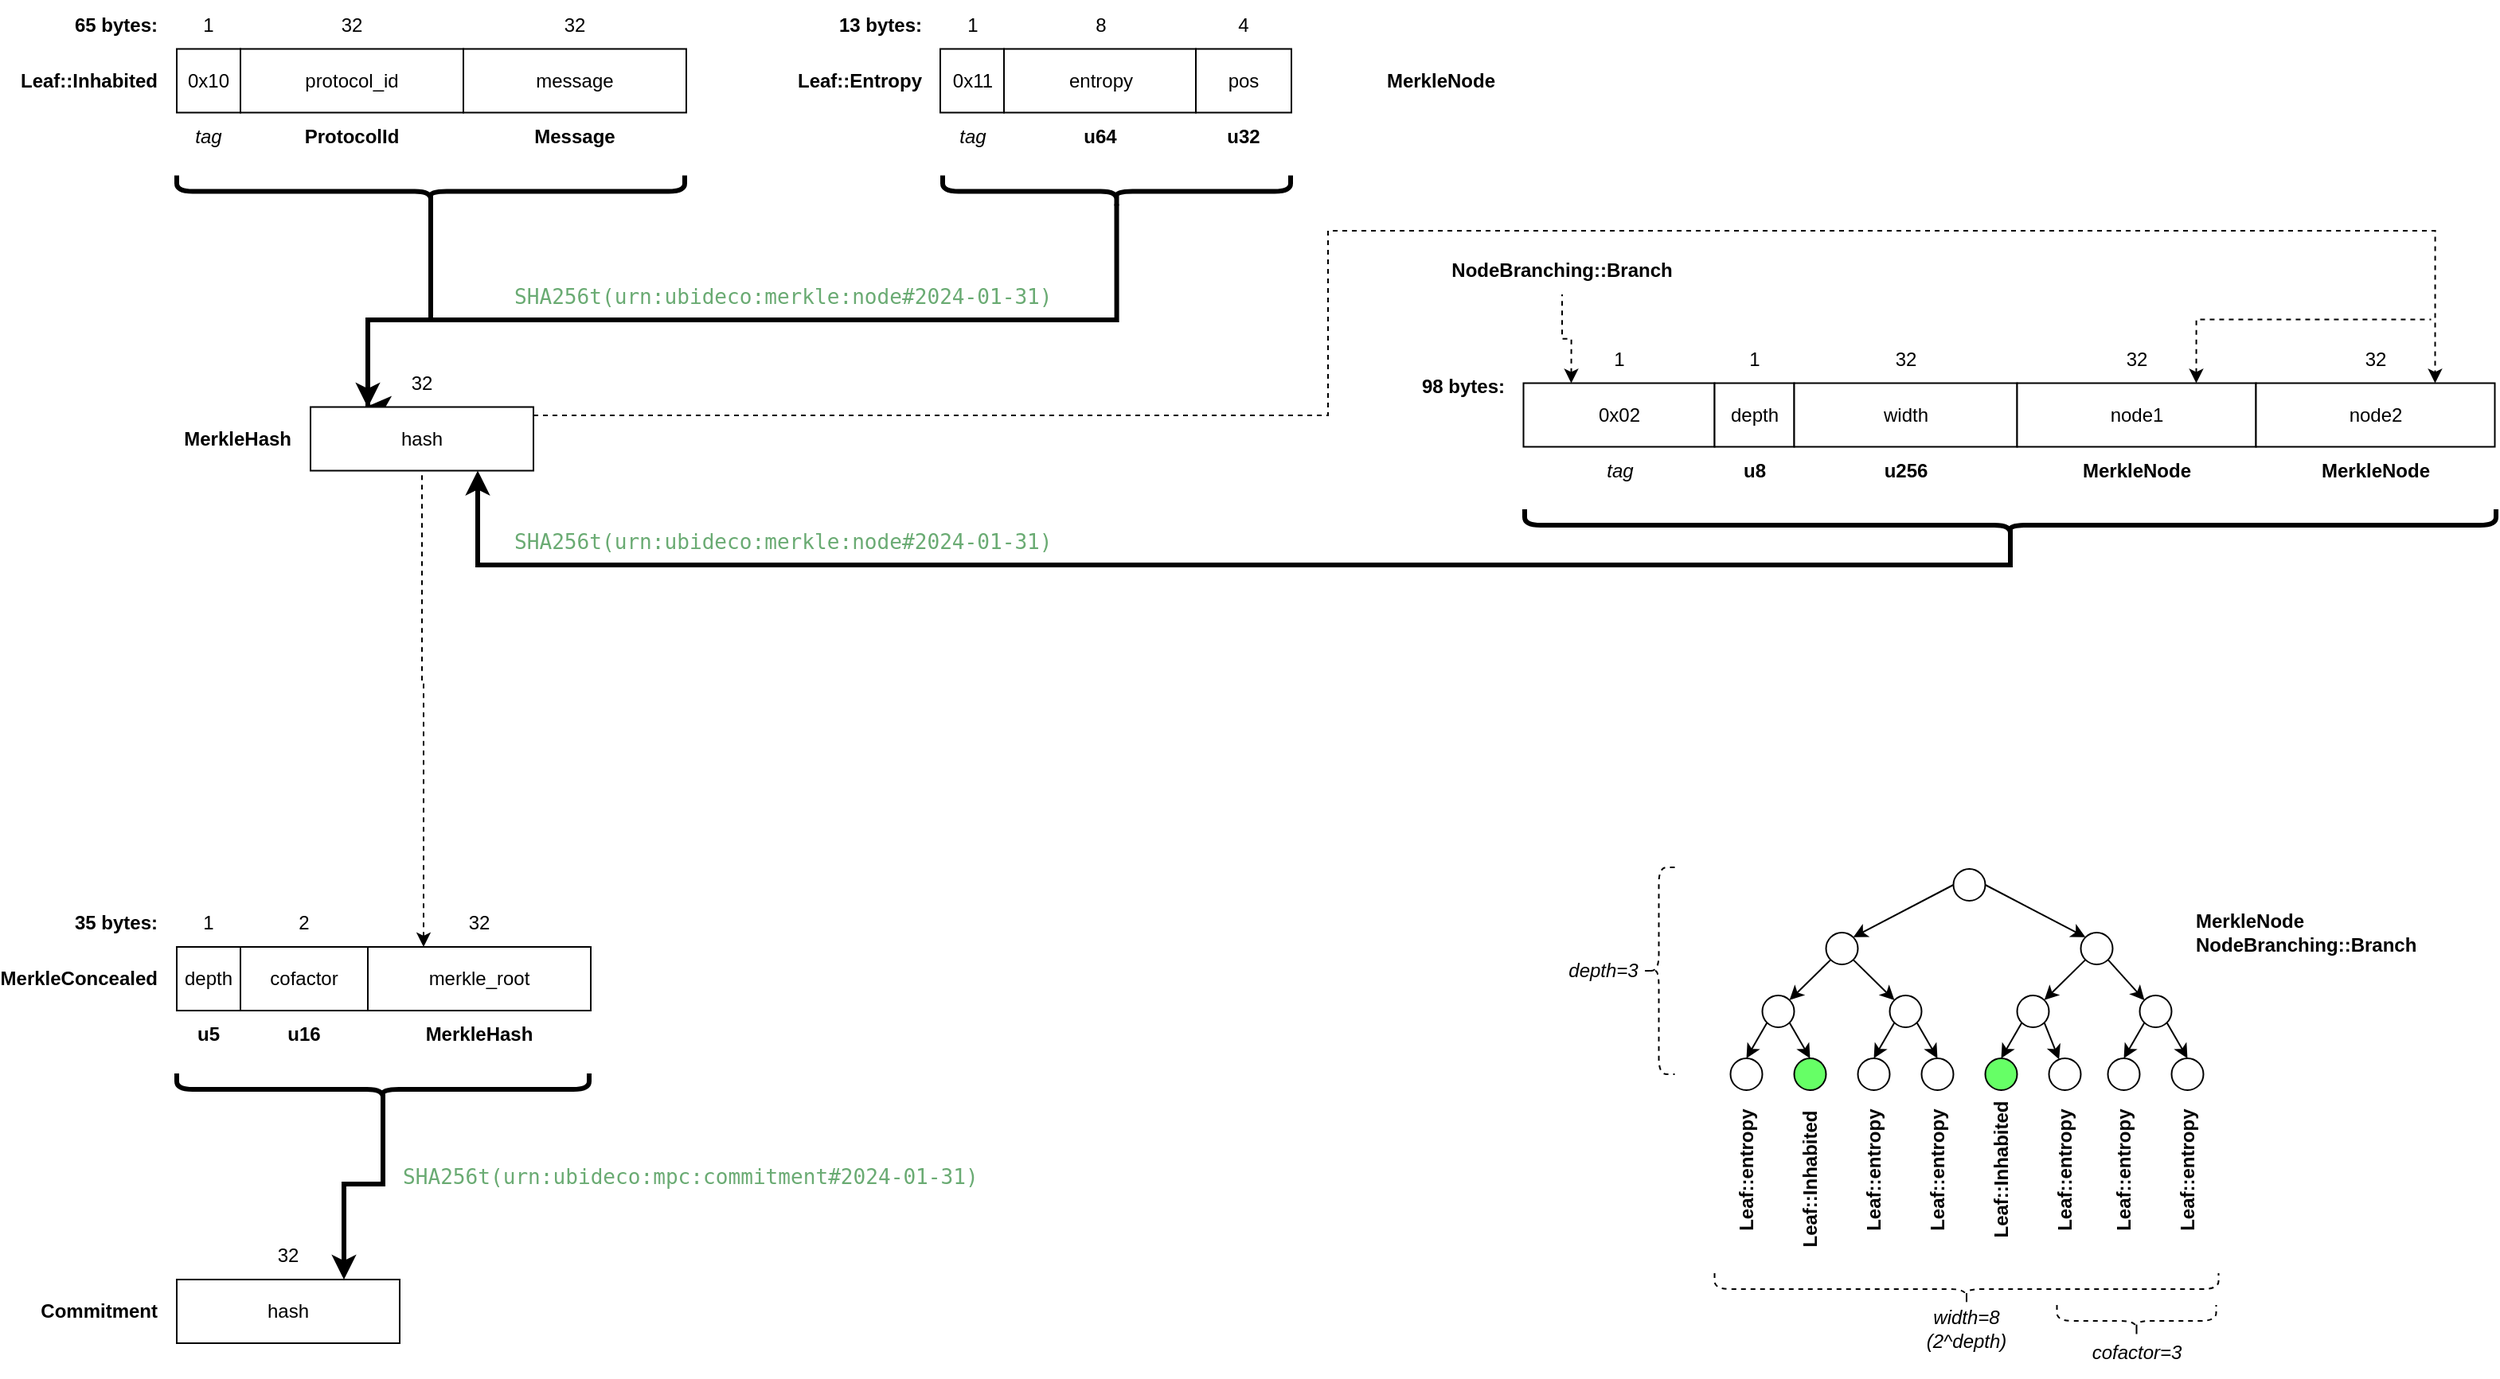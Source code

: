 <mxfile version="24.6.4" type="device" pages="2">
  <diagram name="MPCs" id="Zh_WaISZonxBMqJ4Ru3m">
    <mxGraphModel dx="2074" dy="1166" grid="1" gridSize="10" guides="1" tooltips="1" connect="1" arrows="1" fold="1" page="1" pageScale="1" pageWidth="850" pageHeight="1100" math="0" shadow="0">
      <root>
        <mxCell id="0" />
        <mxCell id="1" parent="0" />
        <mxCell id="HvUiV1lwXltmSnzt0UBE-1" value="0x10" style="rounded=0;whiteSpace=wrap;html=1;" parent="1" vertex="1">
          <mxGeometry x="120" y="225.75" width="40" height="40" as="geometry" />
        </mxCell>
        <mxCell id="HvUiV1lwXltmSnzt0UBE-2" value="protocol_id" style="rounded=0;whiteSpace=wrap;html=1;" parent="1" vertex="1">
          <mxGeometry x="160" y="225.75" width="140" height="40" as="geometry" />
        </mxCell>
        <mxCell id="HvUiV1lwXltmSnzt0UBE-3" value="message" style="rounded=0;whiteSpace=wrap;html=1;" parent="1" vertex="1">
          <mxGeometry x="300" y="225.75" width="140" height="40" as="geometry" />
        </mxCell>
        <mxCell id="HvUiV1lwXltmSnzt0UBE-4" value="1" style="text;html=1;align=center;verticalAlign=middle;whiteSpace=wrap;rounded=0;" parent="1" vertex="1">
          <mxGeometry x="120" y="195.75" width="40" height="30" as="geometry" />
        </mxCell>
        <mxCell id="HvUiV1lwXltmSnzt0UBE-5" value="32" style="text;html=1;align=center;verticalAlign=middle;whiteSpace=wrap;rounded=0;" parent="1" vertex="1">
          <mxGeometry x="160" y="195.75" width="140" height="30" as="geometry" />
        </mxCell>
        <mxCell id="HvUiV1lwXltmSnzt0UBE-6" value="32" style="text;html=1;align=center;verticalAlign=middle;whiteSpace=wrap;rounded=0;" parent="1" vertex="1">
          <mxGeometry x="300" y="195.75" width="140" height="30" as="geometry" />
        </mxCell>
        <mxCell id="HvUiV1lwXltmSnzt0UBE-7" value="Leaf::Inhabited" style="text;html=1;align=right;verticalAlign=middle;whiteSpace=wrap;rounded=0;fontStyle=1" parent="1" vertex="1">
          <mxGeometry x="10" y="230.75" width="100" height="30" as="geometry" />
        </mxCell>
        <mxCell id="HvUiV1lwXltmSnzt0UBE-14" value="&lt;pre style=&quot;color: rgb(188, 190, 196); font-weight: 400; font-family: &amp;quot;JetBrains Mono&amp;quot;, monospace; font-size: 9.8pt;&quot;&gt;&lt;span style=&quot;color: rgb(106, 171, 115);&quot;&gt;SHA256t(urn:ubideco:merkle:node#2024-01-31)&lt;/span&gt;&lt;/pre&gt;" style="text;html=1;align=left;verticalAlign=middle;whiteSpace=wrap;rounded=0;fontStyle=1;fontFamily=Courier New;labelBackgroundColor=none;fontColor=#6AAB73;" parent="1" vertex="1">
          <mxGeometry x="330" y="365.75" width="350" height="30" as="geometry" />
        </mxCell>
        <mxCell id="HvUiV1lwXltmSnzt0UBE-17" style="edgeStyle=orthogonalEdgeStyle;rounded=0;orthogonalLoop=1;jettySize=auto;html=1;exitX=0.1;exitY=0.5;exitDx=0;exitDy=0;exitPerimeter=0;entryX=0.25;entryY=1;entryDx=0;entryDy=0;strokeWidth=3;" parent="1" source="HvUiV1lwXltmSnzt0UBE-16" target="HvUiV1lwXltmSnzt0UBE-10" edge="1">
          <mxGeometry relative="1" as="geometry">
            <Array as="points">
              <mxPoint x="280" y="396" />
              <mxPoint x="240" y="396" />
            </Array>
          </mxGeometry>
        </mxCell>
        <mxCell id="HvUiV1lwXltmSnzt0UBE-16" value="" style="shape=curlyBracket;whiteSpace=wrap;html=1;rounded=1;labelPosition=left;verticalLabelPosition=middle;align=right;verticalAlign=middle;shadow=0;strokeWidth=3;fontSize=14;rotation=-90;" parent="1" vertex="1">
          <mxGeometry x="269.5" y="155.75" width="20" height="319" as="geometry" />
        </mxCell>
        <mxCell id="HvUiV1lwXltmSnzt0UBE-18" value="0x11" style="rounded=0;whiteSpace=wrap;html=1;" parent="1" vertex="1">
          <mxGeometry x="599.5" y="225.75" width="40" height="40" as="geometry" />
        </mxCell>
        <mxCell id="HvUiV1lwXltmSnzt0UBE-19" value="Leaf::Entropy" style="text;html=1;align=right;verticalAlign=middle;whiteSpace=wrap;rounded=0;fontStyle=1" parent="1" vertex="1">
          <mxGeometry x="490" y="230.75" width="100" height="30" as="geometry" />
        </mxCell>
        <mxCell id="HvUiV1lwXltmSnzt0UBE-20" value="entropy" style="rounded=0;whiteSpace=wrap;html=1;" parent="1" vertex="1">
          <mxGeometry x="639.5" y="225.75" width="120.5" height="40" as="geometry" />
        </mxCell>
        <mxCell id="HvUiV1lwXltmSnzt0UBE-21" value="pos" style="rounded=0;whiteSpace=wrap;html=1;" parent="1" vertex="1">
          <mxGeometry x="760" y="225.75" width="60" height="40" as="geometry" />
        </mxCell>
        <mxCell id="HvUiV1lwXltmSnzt0UBE-22" value="8" style="text;html=1;align=center;verticalAlign=middle;whiteSpace=wrap;rounded=0;" parent="1" vertex="1">
          <mxGeometry x="639.5" y="195.75" width="120.5" height="30" as="geometry" />
        </mxCell>
        <mxCell id="HvUiV1lwXltmSnzt0UBE-23" value="4" style="text;html=1;align=center;verticalAlign=middle;whiteSpace=wrap;rounded=0;" parent="1" vertex="1">
          <mxGeometry x="760" y="195.75" width="60" height="30" as="geometry" />
        </mxCell>
        <mxCell id="HvUiV1lwXltmSnzt0UBE-24" value="1" style="text;html=1;align=center;verticalAlign=middle;whiteSpace=wrap;rounded=0;" parent="1" vertex="1">
          <mxGeometry x="599.5" y="195.75" width="40" height="30" as="geometry" />
        </mxCell>
        <mxCell id="HvUiV1lwXltmSnzt0UBE-26" value="" style="group" parent="1" vertex="1" connectable="0">
          <mxGeometry x="124" y="420.75" width="220" height="70" as="geometry" />
        </mxCell>
        <mxCell id="HvUiV1lwXltmSnzt0UBE-8" value="MerkleHash" style="text;html=1;align=right;verticalAlign=middle;whiteSpace=wrap;rounded=0;fontStyle=1" parent="HvUiV1lwXltmSnzt0UBE-26" vertex="1">
          <mxGeometry y="35" width="70" height="30" as="geometry" />
        </mxCell>
        <mxCell id="HvUiV1lwXltmSnzt0UBE-9" value="hash" style="rounded=0;whiteSpace=wrap;html=1;" parent="HvUiV1lwXltmSnzt0UBE-26" vertex="1">
          <mxGeometry x="80" y="30" width="140" height="40" as="geometry" />
        </mxCell>
        <mxCell id="HvUiV1lwXltmSnzt0UBE-10" value="32" style="text;html=1;align=center;verticalAlign=middle;whiteSpace=wrap;rounded=0;" parent="HvUiV1lwXltmSnzt0UBE-26" vertex="1">
          <mxGeometry x="80" width="140" height="30" as="geometry" />
        </mxCell>
        <mxCell id="HvUiV1lwXltmSnzt0UBE-27" value="" style="shape=curlyBracket;whiteSpace=wrap;html=1;rounded=1;labelPosition=left;verticalLabelPosition=middle;align=right;verticalAlign=middle;shadow=0;strokeWidth=3;fontSize=14;rotation=-90;" parent="1" vertex="1">
          <mxGeometry x="700.25" y="206" width="20" height="218.5" as="geometry" />
        </mxCell>
        <mxCell id="HvUiV1lwXltmSnzt0UBE-28" style="edgeStyle=orthogonalEdgeStyle;rounded=0;orthogonalLoop=1;jettySize=auto;html=1;exitX=0.1;exitY=0.5;exitDx=0;exitDy=0;exitPerimeter=0;strokeWidth=3;" parent="1" source="HvUiV1lwXltmSnzt0UBE-27" edge="1">
          <mxGeometry relative="1" as="geometry">
            <mxPoint x="290" y="308.75" as="sourcePoint" />
            <mxPoint x="240" y="451" as="targetPoint" />
            <Array as="points">
              <mxPoint x="710" y="396" />
              <mxPoint x="240" y="396" />
              <mxPoint x="240" y="451" />
            </Array>
          </mxGeometry>
        </mxCell>
        <mxCell id="HvUiV1lwXltmSnzt0UBE-29" value="0x02" style="rounded=0;whiteSpace=wrap;html=1;" parent="1" vertex="1">
          <mxGeometry x="965.75" y="435.75" width="120" height="40" as="geometry" />
        </mxCell>
        <mxCell id="HvUiV1lwXltmSnzt0UBE-30" value="depth" style="rounded=0;whiteSpace=wrap;html=1;" parent="1" vertex="1">
          <mxGeometry x="1085.75" y="435.75" width="50" height="40" as="geometry" />
        </mxCell>
        <mxCell id="HvUiV1lwXltmSnzt0UBE-32" value="32" style="text;html=1;align=center;verticalAlign=middle;whiteSpace=wrap;rounded=0;" parent="1" vertex="1">
          <mxGeometry x="1135.75" y="405.75" width="140" height="30" as="geometry" />
        </mxCell>
        <mxCell id="HvUiV1lwXltmSnzt0UBE-34" value="1" style="text;html=1;align=center;verticalAlign=middle;whiteSpace=wrap;rounded=0;" parent="1" vertex="1">
          <mxGeometry x="965.75" y="405.75" width="120" height="30" as="geometry" />
        </mxCell>
        <mxCell id="HvUiV1lwXltmSnzt0UBE-35" value="width" style="rounded=0;whiteSpace=wrap;html=1;" parent="1" vertex="1">
          <mxGeometry x="1135.75" y="435.75" width="140" height="40" as="geometry" />
        </mxCell>
        <mxCell id="HvUiV1lwXltmSnzt0UBE-36" value="node1" style="rounded=0;whiteSpace=wrap;html=1;" parent="1" vertex="1">
          <mxGeometry x="1275.75" y="435.75" width="150" height="40" as="geometry" />
        </mxCell>
        <mxCell id="HvUiV1lwXltmSnzt0UBE-37" value="node2" style="rounded=0;whiteSpace=wrap;html=1;" parent="1" vertex="1">
          <mxGeometry x="1425.75" y="435.75" width="150" height="40" as="geometry" />
        </mxCell>
        <mxCell id="HvUiV1lwXltmSnzt0UBE-38" value="1" style="text;html=1;align=center;verticalAlign=middle;whiteSpace=wrap;rounded=0;" parent="1" vertex="1">
          <mxGeometry x="1085.75" y="405.75" width="50" height="30" as="geometry" />
        </mxCell>
        <mxCell id="HvUiV1lwXltmSnzt0UBE-61" style="edgeStyle=orthogonalEdgeStyle;rounded=0;orthogonalLoop=1;jettySize=auto;html=1;exitX=0.75;exitY=1;exitDx=0;exitDy=0;endArrow=none;endFill=0;dashed=1;startArrow=classic;startFill=1;" parent="1" source="HvUiV1lwXltmSnzt0UBE-39" edge="1">
          <mxGeometry relative="1" as="geometry">
            <mxPoint x="1535.75" y="395.75" as="targetPoint" />
            <Array as="points">
              <mxPoint x="1388.75" y="395.75" />
            </Array>
          </mxGeometry>
        </mxCell>
        <mxCell id="HvUiV1lwXltmSnzt0UBE-39" value="32" style="text;html=1;align=center;verticalAlign=middle;whiteSpace=wrap;rounded=0;" parent="1" vertex="1">
          <mxGeometry x="1275.75" y="405.75" width="150" height="30" as="geometry" />
        </mxCell>
        <mxCell id="HvUiV1lwXltmSnzt0UBE-40" value="32" style="text;html=1;align=center;verticalAlign=middle;whiteSpace=wrap;rounded=0;" parent="1" vertex="1">
          <mxGeometry x="1425.75" y="405.75" width="150" height="30" as="geometry" />
        </mxCell>
        <mxCell id="HvUiV1lwXltmSnzt0UBE-41" value="MerkleNode" style="text;html=1;align=right;verticalAlign=middle;whiteSpace=wrap;rounded=0;fontStyle=1" parent="1" vertex="1">
          <mxGeometry x="850" y="230.75" width="100" height="30" as="geometry" />
        </mxCell>
        <mxCell id="HvUiV1lwXltmSnzt0UBE-44" value="u8" style="text;html=1;align=center;verticalAlign=middle;whiteSpace=wrap;rounded=0;fontStyle=1" parent="1" vertex="1">
          <mxGeometry x="1085.75" y="475.75" width="50" height="30" as="geometry" />
        </mxCell>
        <mxCell id="HvUiV1lwXltmSnzt0UBE-45" value="MerkleNode" style="text;html=1;align=center;verticalAlign=middle;whiteSpace=wrap;rounded=0;fontStyle=1" parent="1" vertex="1">
          <mxGeometry x="1275.75" y="475.75" width="150" height="30" as="geometry" />
        </mxCell>
        <mxCell id="HvUiV1lwXltmSnzt0UBE-46" value="u256" style="text;html=1;align=center;verticalAlign=middle;whiteSpace=wrap;rounded=0;fontStyle=1" parent="1" vertex="1">
          <mxGeometry x="1135.75" y="475.75" width="140" height="30" as="geometry" />
        </mxCell>
        <mxCell id="HvUiV1lwXltmSnzt0UBE-47" value="MerkleNode" style="text;html=1;align=center;verticalAlign=middle;whiteSpace=wrap;rounded=0;fontStyle=1" parent="1" vertex="1">
          <mxGeometry x="1425.75" y="475.75" width="150" height="30" as="geometry" />
        </mxCell>
        <mxCell id="HvUiV1lwXltmSnzt0UBE-48" value="" style="shape=curlyBracket;whiteSpace=wrap;html=1;rounded=1;labelPosition=left;verticalLabelPosition=middle;align=right;verticalAlign=middle;shadow=0;strokeWidth=3;fontSize=14;rotation=-90;" parent="1" vertex="1">
          <mxGeometry x="1261.5" y="220" width="20" height="610" as="geometry" />
        </mxCell>
        <mxCell id="HvUiV1lwXltmSnzt0UBE-49" value="98 bytes:" style="text;html=1;align=right;verticalAlign=middle;whiteSpace=wrap;rounded=0;fontStyle=1" parent="1" vertex="1">
          <mxGeometry x="875.75" y="422.5" width="80" height="30" as="geometry" />
        </mxCell>
        <mxCell id="HvUiV1lwXltmSnzt0UBE-50" value="13 bytes:" style="text;html=1;align=right;verticalAlign=middle;whiteSpace=wrap;rounded=0;fontStyle=1" parent="1" vertex="1">
          <mxGeometry x="510" y="195.75" width="80" height="30" as="geometry" />
        </mxCell>
        <mxCell id="HvUiV1lwXltmSnzt0UBE-51" value="65 bytes:" style="text;html=1;align=right;verticalAlign=middle;whiteSpace=wrap;rounded=0;fontStyle=1" parent="1" vertex="1">
          <mxGeometry x="30" y="195.75" width="80" height="30" as="geometry" />
        </mxCell>
        <mxCell id="HvUiV1lwXltmSnzt0UBE-52" value="ProtocolId" style="text;html=1;align=center;verticalAlign=middle;whiteSpace=wrap;rounded=0;fontStyle=1" parent="1" vertex="1">
          <mxGeometry x="160" y="265.75" width="140" height="30" as="geometry" />
        </mxCell>
        <mxCell id="HvUiV1lwXltmSnzt0UBE-53" value="Message" style="text;html=1;align=center;verticalAlign=middle;whiteSpace=wrap;rounded=0;fontStyle=1" parent="1" vertex="1">
          <mxGeometry x="300" y="265.75" width="140" height="30" as="geometry" />
        </mxCell>
        <mxCell id="HvUiV1lwXltmSnzt0UBE-54" value="u64" style="text;html=1;align=center;verticalAlign=middle;whiteSpace=wrap;rounded=0;fontStyle=1" parent="1" vertex="1">
          <mxGeometry x="640.25" y="265.75" width="119.75" height="30" as="geometry" />
        </mxCell>
        <mxCell id="HvUiV1lwXltmSnzt0UBE-55" value="u32" style="text;html=1;align=center;verticalAlign=middle;whiteSpace=wrap;rounded=0;fontStyle=1" parent="1" vertex="1">
          <mxGeometry x="760" y="265.75" width="60" height="30" as="geometry" />
        </mxCell>
        <mxCell id="HvUiV1lwXltmSnzt0UBE-56" value="&lt;span style=&quot;font-weight: normal;&quot;&gt;&lt;i&gt;tag&lt;/i&gt;&lt;/span&gt;" style="text;html=1;align=center;verticalAlign=middle;whiteSpace=wrap;rounded=0;fontStyle=1" parent="1" vertex="1">
          <mxGeometry x="120" y="265.75" width="40" height="30" as="geometry" />
        </mxCell>
        <mxCell id="HvUiV1lwXltmSnzt0UBE-57" value="&lt;span style=&quot;font-weight: normal;&quot;&gt;&lt;i&gt;tag&lt;/i&gt;&lt;/span&gt;" style="text;html=1;align=center;verticalAlign=middle;whiteSpace=wrap;rounded=0;fontStyle=1" parent="1" vertex="1">
          <mxGeometry x="600.25" y="265.75" width="40" height="30" as="geometry" />
        </mxCell>
        <mxCell id="HvUiV1lwXltmSnzt0UBE-58" style="edgeStyle=orthogonalEdgeStyle;rounded=0;orthogonalLoop=1;jettySize=auto;html=1;exitX=0.1;exitY=0.5;exitDx=0;exitDy=0;exitPerimeter=0;strokeWidth=3;entryX=0.75;entryY=1;entryDx=0;entryDy=0;" parent="1" source="HvUiV1lwXltmSnzt0UBE-48" target="HvUiV1lwXltmSnzt0UBE-9" edge="1">
          <mxGeometry relative="1" as="geometry">
            <mxPoint x="720" y="333.75" as="sourcePoint" />
            <mxPoint x="309" y="490" as="targetPoint" />
            <Array as="points">
              <mxPoint x="1272" y="550" />
              <mxPoint x="309" y="550" />
            </Array>
          </mxGeometry>
        </mxCell>
        <mxCell id="HvUiV1lwXltmSnzt0UBE-59" style="edgeStyle=orthogonalEdgeStyle;rounded=0;orthogonalLoop=1;jettySize=auto;html=1;strokeWidth=1;entryX=0.75;entryY=0;entryDx=0;entryDy=0;dashed=1;" parent="1" source="HvUiV1lwXltmSnzt0UBE-9" target="HvUiV1lwXltmSnzt0UBE-37" edge="1">
          <mxGeometry relative="1" as="geometry">
            <mxPoint x="1276" y="332.75" as="sourcePoint" />
            <mxPoint x="1240" y="185.75" as="targetPoint" />
            <Array as="points">
              <mxPoint x="843" y="456" />
              <mxPoint x="843" y="340" />
              <mxPoint x="1538" y="340" />
            </Array>
          </mxGeometry>
        </mxCell>
        <mxCell id="HvUiV1lwXltmSnzt0UBE-67" value="NodeBranching::Branch" style="text;html=1;align=center;verticalAlign=middle;whiteSpace=wrap;rounded=0;fontStyle=1" parent="1" vertex="1">
          <mxGeometry x="919.25" y="350" width="141.5" height="30" as="geometry" />
        </mxCell>
        <mxCell id="HvUiV1lwXltmSnzt0UBE-70" style="edgeStyle=orthogonalEdgeStyle;rounded=0;orthogonalLoop=1;jettySize=auto;html=1;exitX=0.25;exitY=0;exitDx=0;exitDy=0;endArrow=none;endFill=0;dashed=1;startArrow=classic;startFill=1;entryX=0.5;entryY=1;entryDx=0;entryDy=0;" parent="1" source="HvUiV1lwXltmSnzt0UBE-29" target="HvUiV1lwXltmSnzt0UBE-67" edge="1">
          <mxGeometry relative="1" as="geometry">
            <mxPoint x="1360.75" y="330" as="targetPoint" />
            <mxPoint x="1473.75" y="446" as="sourcePoint" />
          </mxGeometry>
        </mxCell>
        <mxCell id="HvUiV1lwXltmSnzt0UBE-71" value="&lt;span style=&quot;font-weight: normal;&quot;&gt;&lt;i&gt;tag&lt;/i&gt;&lt;/span&gt;" style="text;html=1;align=center;verticalAlign=middle;whiteSpace=wrap;rounded=0;fontStyle=1" parent="1" vertex="1">
          <mxGeometry x="967.25" y="475.75" width="118.5" height="30" as="geometry" />
        </mxCell>
        <mxCell id="HvUiV1lwXltmSnzt0UBE-76" value="" style="group" parent="1" vertex="1" connectable="0">
          <mxGeometry x="20" y="969" width="240" height="70" as="geometry" />
        </mxCell>
        <mxCell id="HvUiV1lwXltmSnzt0UBE-73" value="Commitment" style="text;html=1;align=right;verticalAlign=middle;whiteSpace=wrap;rounded=0;fontStyle=1" parent="HvUiV1lwXltmSnzt0UBE-76" vertex="1">
          <mxGeometry y="35" width="90" height="30" as="geometry" />
        </mxCell>
        <mxCell id="HvUiV1lwXltmSnzt0UBE-74" value="hash" style="rounded=0;whiteSpace=wrap;html=1;" parent="HvUiV1lwXltmSnzt0UBE-76" vertex="1">
          <mxGeometry x="100" y="30" width="140" height="40" as="geometry" />
        </mxCell>
        <mxCell id="HvUiV1lwXltmSnzt0UBE-75" value="32" style="text;html=1;align=center;verticalAlign=middle;whiteSpace=wrap;rounded=0;" parent="HvUiV1lwXltmSnzt0UBE-76" vertex="1">
          <mxGeometry x="100" width="140" height="30" as="geometry" />
        </mxCell>
        <mxCell id="HvUiV1lwXltmSnzt0UBE-77" value="depth" style="rounded=0;whiteSpace=wrap;html=1;" parent="1" vertex="1">
          <mxGeometry x="120" y="790" width="40" height="40" as="geometry" />
        </mxCell>
        <mxCell id="HvUiV1lwXltmSnzt0UBE-78" value="cofactor" style="rounded=0;whiteSpace=wrap;html=1;" parent="1" vertex="1">
          <mxGeometry x="160" y="790" width="80" height="40" as="geometry" />
        </mxCell>
        <mxCell id="HvUiV1lwXltmSnzt0UBE-79" value="merkle_root" style="rounded=0;whiteSpace=wrap;html=1;" parent="1" vertex="1">
          <mxGeometry x="240" y="790" width="140" height="40" as="geometry" />
        </mxCell>
        <mxCell id="HvUiV1lwXltmSnzt0UBE-80" value="1" style="text;html=1;align=center;verticalAlign=middle;whiteSpace=wrap;rounded=0;" parent="1" vertex="1">
          <mxGeometry x="120" y="760" width="40" height="30" as="geometry" />
        </mxCell>
        <mxCell id="HvUiV1lwXltmSnzt0UBE-81" value="2" style="text;html=1;align=center;verticalAlign=middle;whiteSpace=wrap;rounded=0;" parent="1" vertex="1">
          <mxGeometry x="160" y="760" width="80" height="30" as="geometry" />
        </mxCell>
        <mxCell id="HvUiV1lwXltmSnzt0UBE-82" value="32" style="text;html=1;align=center;verticalAlign=middle;whiteSpace=wrap;rounded=0;" parent="1" vertex="1">
          <mxGeometry x="240" y="760" width="140" height="30" as="geometry" />
        </mxCell>
        <mxCell id="HvUiV1lwXltmSnzt0UBE-83" value="MerkleConcealed" style="text;html=1;align=right;verticalAlign=middle;whiteSpace=wrap;rounded=0;fontStyle=1" parent="1" vertex="1">
          <mxGeometry x="10" y="795" width="100" height="30" as="geometry" />
        </mxCell>
        <mxCell id="HvUiV1lwXltmSnzt0UBE-84" value="" style="shape=curlyBracket;whiteSpace=wrap;html=1;rounded=1;labelPosition=left;verticalLabelPosition=middle;align=right;verticalAlign=middle;shadow=0;strokeWidth=3;fontSize=14;rotation=-90;" parent="1" vertex="1">
          <mxGeometry x="239.5" y="750" width="20" height="259" as="geometry" />
        </mxCell>
        <mxCell id="HvUiV1lwXltmSnzt0UBE-85" value="35 bytes:" style="text;html=1;align=right;verticalAlign=middle;whiteSpace=wrap;rounded=0;fontStyle=1" parent="1" vertex="1">
          <mxGeometry x="30" y="760" width="80" height="30" as="geometry" />
        </mxCell>
        <mxCell id="HvUiV1lwXltmSnzt0UBE-86" value="u16" style="text;html=1;align=center;verticalAlign=middle;whiteSpace=wrap;rounded=0;fontStyle=1" parent="1" vertex="1">
          <mxGeometry x="160" y="830" width="80" height="30" as="geometry" />
        </mxCell>
        <mxCell id="HvUiV1lwXltmSnzt0UBE-87" value="MerkleHash" style="text;html=1;align=center;verticalAlign=middle;whiteSpace=wrap;rounded=0;fontStyle=1" parent="1" vertex="1">
          <mxGeometry x="240" y="830" width="140" height="30" as="geometry" />
        </mxCell>
        <mxCell id="HvUiV1lwXltmSnzt0UBE-88" value="u5" style="text;html=1;align=center;verticalAlign=middle;whiteSpace=wrap;rounded=0;fontStyle=1" parent="1" vertex="1">
          <mxGeometry x="120" y="830" width="40" height="30" as="geometry" />
        </mxCell>
        <mxCell id="HvUiV1lwXltmSnzt0UBE-89" style="edgeStyle=orthogonalEdgeStyle;rounded=0;orthogonalLoop=1;jettySize=auto;html=1;exitX=0.25;exitY=1;exitDx=0;exitDy=0;endArrow=none;endFill=0;dashed=1;startArrow=classic;startFill=1;entryX=0.5;entryY=1;entryDx=0;entryDy=0;" parent="1" source="HvUiV1lwXltmSnzt0UBE-82" target="HvUiV1lwXltmSnzt0UBE-9" edge="1">
          <mxGeometry relative="1" as="geometry">
            <mxPoint x="485" y="488" as="targetPoint" />
            <mxPoint x="470" y="596" as="sourcePoint" />
            <Array as="points">
              <mxPoint x="275" y="625" />
              <mxPoint x="274" y="625" />
            </Array>
          </mxGeometry>
        </mxCell>
        <mxCell id="HvUiV1lwXltmSnzt0UBE-90" style="edgeStyle=orthogonalEdgeStyle;rounded=0;orthogonalLoop=1;jettySize=auto;html=1;exitX=0.1;exitY=0.5;exitDx=0;exitDy=0;exitPerimeter=0;entryX=0.75;entryY=1;entryDx=0;entryDy=0;strokeWidth=3;" parent="1" source="HvUiV1lwXltmSnzt0UBE-84" target="HvUiV1lwXltmSnzt0UBE-75" edge="1">
          <mxGeometry relative="1" as="geometry">
            <mxPoint x="290" y="532" as="sourcePoint" />
            <mxPoint x="235" y="645" as="targetPoint" />
            <Array as="points">
              <mxPoint x="250" y="939" />
              <mxPoint x="225" y="939" />
            </Array>
          </mxGeometry>
        </mxCell>
        <mxCell id="HvUiV1lwXltmSnzt0UBE-91" value="&lt;pre style=&quot;&quot;&gt;&lt;font face=&quot;JetBrains Mono, monospace&quot;&gt;&lt;span style=&quot;font-size: 9.8pt; font-weight: 400;&quot;&gt;SHA256t(&lt;/span&gt;&lt;span style=&quot;font-size: 13.067px; font-weight: 400;&quot;&gt;urn:ubideco:mpc:commitment#2024-01-31&lt;/span&gt;&lt;span style=&quot;font-size: 9.8pt; font-weight: 400;&quot;&gt;)&lt;/span&gt;&lt;/font&gt;&lt;/pre&gt;" style="text;html=1;align=left;verticalAlign=middle;whiteSpace=wrap;rounded=0;fontStyle=1;fontFamily=Courier New;labelBackgroundColor=none;fontColor=#6AAB73;" parent="1" vertex="1">
          <mxGeometry x="260" y="919" width="370" height="30" as="geometry" />
        </mxCell>
        <mxCell id="HvUiV1lwXltmSnzt0UBE-133" style="edgeStyle=none;rounded=0;orthogonalLoop=1;jettySize=auto;html=1;exitX=0;exitY=1;exitDx=0;exitDy=0;entryX=1;entryY=0;entryDx=0;entryDy=0;" parent="1" source="HvUiV1lwXltmSnzt0UBE-92" target="HvUiV1lwXltmSnzt0UBE-97" edge="1">
          <mxGeometry relative="1" as="geometry" />
        </mxCell>
        <mxCell id="HvUiV1lwXltmSnzt0UBE-135" style="edgeStyle=none;rounded=0;orthogonalLoop=1;jettySize=auto;html=1;exitX=1;exitY=1;exitDx=0;exitDy=0;entryX=0;entryY=0;entryDx=0;entryDy=0;" parent="1" source="HvUiV1lwXltmSnzt0UBE-92" target="HWIMO5hjd0bVLbXWGGRj-4" edge="1">
          <mxGeometry relative="1" as="geometry">
            <mxPoint x="1365.75" y="823" as="targetPoint" />
          </mxGeometry>
        </mxCell>
        <mxCell id="HvUiV1lwXltmSnzt0UBE-92" value="" style="ellipse;whiteSpace=wrap;html=1;aspect=fixed;fillColor=#FFFFFF;" parent="1" vertex="1">
          <mxGeometry x="1315.75" y="781" width="20" height="20" as="geometry" />
        </mxCell>
        <mxCell id="HvUiV1lwXltmSnzt0UBE-95" value="" style="ellipse;whiteSpace=wrap;html=1;aspect=fixed;fillStyle=hatch;fillColor=#FFFFFF;" parent="1" vertex="1">
          <mxGeometry x="1215.75" y="860" width="20" height="20" as="geometry" />
        </mxCell>
        <mxCell id="HvUiV1lwXltmSnzt0UBE-136" style="edgeStyle=none;rounded=0;orthogonalLoop=1;jettySize=auto;html=1;exitX=0;exitY=1;exitDx=0;exitDy=0;entryX=0.5;entryY=0;entryDx=0;entryDy=0;" parent="1" source="HvUiV1lwXltmSnzt0UBE-97" target="HvUiV1lwXltmSnzt0UBE-114" edge="1">
          <mxGeometry relative="1" as="geometry" />
        </mxCell>
        <mxCell id="HvUiV1lwXltmSnzt0UBE-97" value="" style="ellipse;whiteSpace=wrap;html=1;aspect=fixed;fillColor=#FFFFFF;" parent="1" vertex="1">
          <mxGeometry x="1275.75" y="820.5" width="20" height="20" as="geometry" />
        </mxCell>
        <mxCell id="HvUiV1lwXltmSnzt0UBE-100" value="&lt;span style=&quot;&quot;&gt;&lt;span&gt;Leaf::Inhabited&lt;/span&gt;&lt;/span&gt;" style="text;html=1;align=right;verticalAlign=middle;whiteSpace=wrap;rounded=0;fontStyle=1;rotation=-90;" parent="1" vertex="1">
          <mxGeometry x="1095.75" y="926" width="100" height="30" as="geometry" />
        </mxCell>
        <mxCell id="HvUiV1lwXltmSnzt0UBE-132" style="edgeStyle=none;rounded=0;orthogonalLoop=1;jettySize=auto;html=1;exitX=1;exitY=1;exitDx=0;exitDy=0;entryX=0;entryY=0;entryDx=0;entryDy=0;" parent="1" source="HvUiV1lwXltmSnzt0UBE-103" target="HvUiV1lwXltmSnzt0UBE-105" edge="1">
          <mxGeometry relative="1" as="geometry" />
        </mxCell>
        <mxCell id="HvUiV1lwXltmSnzt0UBE-103" value="" style="ellipse;whiteSpace=wrap;html=1;aspect=fixed;fillColor=#FFFFFF;" parent="1" vertex="1">
          <mxGeometry x="1155.75" y="781" width="20" height="20" as="geometry" />
        </mxCell>
        <mxCell id="HvUiV1lwXltmSnzt0UBE-126" style="edgeStyle=none;rounded=0;orthogonalLoop=1;jettySize=auto;html=1;exitX=0;exitY=1;exitDx=0;exitDy=0;entryX=0.5;entryY=0;entryDx=0;entryDy=0;" parent="1" source="HvUiV1lwXltmSnzt0UBE-104" target="HvUiV1lwXltmSnzt0UBE-106" edge="1">
          <mxGeometry relative="1" as="geometry" />
        </mxCell>
        <mxCell id="HvUiV1lwXltmSnzt0UBE-104" value="" style="ellipse;whiteSpace=wrap;html=1;aspect=fixed;fillColor=#FFFFFF;" parent="1" vertex="1">
          <mxGeometry x="1115.75" y="820.5" width="20" height="20" as="geometry" />
        </mxCell>
        <mxCell id="HvUiV1lwXltmSnzt0UBE-137" style="edgeStyle=none;rounded=0;orthogonalLoop=1;jettySize=auto;html=1;exitX=0;exitY=1;exitDx=0;exitDy=0;entryX=0.5;entryY=0;entryDx=0;entryDy=0;" parent="1" source="HvUiV1lwXltmSnzt0UBE-105" target="HvUiV1lwXltmSnzt0UBE-113" edge="1">
          <mxGeometry relative="1" as="geometry" />
        </mxCell>
        <mxCell id="HvUiV1lwXltmSnzt0UBE-138" style="edgeStyle=none;rounded=0;orthogonalLoop=1;jettySize=auto;html=1;exitX=1;exitY=1;exitDx=0;exitDy=0;entryX=0.5;entryY=0;entryDx=0;entryDy=0;" parent="1" source="HvUiV1lwXltmSnzt0UBE-105" target="HvUiV1lwXltmSnzt0UBE-95" edge="1">
          <mxGeometry relative="1" as="geometry" />
        </mxCell>
        <mxCell id="HvUiV1lwXltmSnzt0UBE-105" value="" style="ellipse;whiteSpace=wrap;html=1;aspect=fixed;fillColor=#FFFFFF;" parent="1" vertex="1">
          <mxGeometry x="1195.75" y="820.5" width="20" height="20" as="geometry" />
        </mxCell>
        <mxCell id="HvUiV1lwXltmSnzt0UBE-106" value="" style="ellipse;whiteSpace=wrap;html=1;aspect=fixed;fillStyle=hatch;fillColor=#FFFFFF;" parent="1" vertex="1">
          <mxGeometry x="1095.75" y="860" width="20" height="20" as="geometry" />
        </mxCell>
        <mxCell id="HvUiV1lwXltmSnzt0UBE-107" value="" style="ellipse;whiteSpace=wrap;html=1;aspect=fixed;fillColor=#66FF66;" parent="1" vertex="1">
          <mxGeometry x="1135.75" y="860" width="20" height="20" as="geometry" />
        </mxCell>
        <mxCell id="HvUiV1lwXltmSnzt0UBE-131" style="edgeStyle=none;rounded=0;orthogonalLoop=1;jettySize=auto;html=1;exitX=1;exitY=0.5;exitDx=0;exitDy=0;entryX=0;entryY=0;entryDx=0;entryDy=0;" parent="1" source="HvUiV1lwXltmSnzt0UBE-110" target="HvUiV1lwXltmSnzt0UBE-92" edge="1">
          <mxGeometry relative="1" as="geometry" />
        </mxCell>
        <mxCell id="HvUiV1lwXltmSnzt0UBE-110" value="" style="ellipse;whiteSpace=wrap;html=1;aspect=fixed;fillColor=#FFFFFF;" parent="1" vertex="1">
          <mxGeometry x="1235.75" y="741" width="20" height="20" as="geometry" />
        </mxCell>
        <mxCell id="HvUiV1lwXltmSnzt0UBE-112" value="&lt;span style=&quot;&quot;&gt;&lt;span&gt;Leaf::entropy&lt;/span&gt;&lt;/span&gt;" style="text;html=1;align=right;verticalAlign=middle;whiteSpace=wrap;rounded=0;fontStyle=1;rotation=-90;" parent="1" vertex="1">
          <mxGeometry x="1060.75" y="920" width="90" height="30" as="geometry" />
        </mxCell>
        <mxCell id="HvUiV1lwXltmSnzt0UBE-113" value="" style="ellipse;whiteSpace=wrap;html=1;aspect=fixed;fillStyle=hatch;fillColor=#FFFFFF;" parent="1" vertex="1">
          <mxGeometry x="1175.75" y="860" width="20" height="20" as="geometry" />
        </mxCell>
        <mxCell id="HvUiV1lwXltmSnzt0UBE-114" value="" style="ellipse;whiteSpace=wrap;html=1;aspect=fixed;fillColor=#66FF66;" parent="1" vertex="1">
          <mxGeometry x="1255.75" y="860" width="20" height="20" as="geometry" />
        </mxCell>
        <mxCell id="HvUiV1lwXltmSnzt0UBE-120" value="&lt;span style=&quot;&quot;&gt;&lt;span&gt;Leaf::Inhabited&lt;/span&gt;&lt;/span&gt;" style="text;html=1;align=right;verticalAlign=middle;whiteSpace=wrap;rounded=0;fontStyle=1;rotation=-90;" parent="1" vertex="1">
          <mxGeometry x="1215.75" y="920" width="100" height="30" as="geometry" />
        </mxCell>
        <mxCell id="HvUiV1lwXltmSnzt0UBE-121" value="&lt;span style=&quot;&quot;&gt;&lt;span&gt;MerkleNode&lt;br&gt;NodeBranching::Branch&lt;/span&gt;&lt;/span&gt;" style="text;html=1;align=left;verticalAlign=middle;whiteSpace=wrap;rounded=0;fontStyle=1;rotation=0;" parent="1" vertex="1">
          <mxGeometry x="1385.75" y="761" width="150" height="40" as="geometry" />
        </mxCell>
        <mxCell id="HvUiV1lwXltmSnzt0UBE-124" value="&lt;span style=&quot;&quot;&gt;&lt;span&gt;Leaf::entropy&lt;/span&gt;&lt;/span&gt;" style="text;html=1;align=right;verticalAlign=middle;whiteSpace=wrap;rounded=0;fontStyle=1;rotation=-90;" parent="1" vertex="1">
          <mxGeometry x="1140.75" y="920" width="90" height="30" as="geometry" />
        </mxCell>
        <mxCell id="HvUiV1lwXltmSnzt0UBE-125" value="&lt;span style=&quot;&quot;&gt;&lt;span&gt;Leaf::entropy&lt;/span&gt;&lt;/span&gt;" style="text;html=1;align=right;verticalAlign=middle;whiteSpace=wrap;rounded=0;fontStyle=1;rotation=-90;" parent="1" vertex="1">
          <mxGeometry x="1180.75" y="920" width="90" height="30" as="geometry" />
        </mxCell>
        <mxCell id="HvUiV1lwXltmSnzt0UBE-127" style="edgeStyle=none;rounded=0;orthogonalLoop=1;jettySize=auto;html=1;exitX=1;exitY=1;exitDx=0;exitDy=0;entryX=0.5;entryY=0;entryDx=0;entryDy=0;" parent="1" source="HvUiV1lwXltmSnzt0UBE-104" target="HvUiV1lwXltmSnzt0UBE-107" edge="1">
          <mxGeometry relative="1" as="geometry">
            <mxPoint x="1128.75" y="848" as="sourcePoint" />
            <mxPoint x="1115.75" y="870" as="targetPoint" />
          </mxGeometry>
        </mxCell>
        <mxCell id="HvUiV1lwXltmSnzt0UBE-128" style="edgeStyle=none;rounded=0;orthogonalLoop=1;jettySize=auto;html=1;exitX=0;exitY=1;exitDx=0;exitDy=0;entryX=1;entryY=0;entryDx=0;entryDy=0;" parent="1" source="HvUiV1lwXltmSnzt0UBE-103" target="HvUiV1lwXltmSnzt0UBE-104" edge="1">
          <mxGeometry relative="1" as="geometry">
            <mxPoint x="1128.75" y="848" as="sourcePoint" />
            <mxPoint x="1115.75" y="870" as="targetPoint" />
          </mxGeometry>
        </mxCell>
        <mxCell id="HvUiV1lwXltmSnzt0UBE-129" style="edgeStyle=none;rounded=0;orthogonalLoop=1;jettySize=auto;html=1;exitX=0;exitY=0.5;exitDx=0;exitDy=0;entryX=1;entryY=0;entryDx=0;entryDy=0;" parent="1" source="HvUiV1lwXltmSnzt0UBE-110" target="HvUiV1lwXltmSnzt0UBE-103" edge="1">
          <mxGeometry relative="1" as="geometry">
            <mxPoint x="1230.75" y="751" as="sourcePoint" />
            <mxPoint x="1204.75" y="776" as="targetPoint" />
          </mxGeometry>
        </mxCell>
        <mxCell id="HvUiV1lwXltmSnzt0UBE-139" value="" style="shape=curlyBracket;whiteSpace=wrap;html=1;rounded=1;labelPosition=left;verticalLabelPosition=middle;align=right;verticalAlign=middle;shadow=0;strokeWidth=1;fontSize=14;rotation=-90;dashed=1;" parent="1" vertex="1">
          <mxGeometry x="1340.75" y="975" width="20" height="100" as="geometry" />
        </mxCell>
        <mxCell id="HvUiV1lwXltmSnzt0UBE-140" value="&lt;span style=&quot;font-weight: normal;&quot;&gt;&lt;i&gt;cofactor=3&lt;/i&gt;&lt;/span&gt;" style="text;html=1;align=center;verticalAlign=middle;whiteSpace=wrap;rounded=0;fontStyle=1" parent="1" vertex="1">
          <mxGeometry x="1330.75" y="1030" width="40" height="30" as="geometry" />
        </mxCell>
        <mxCell id="HvUiV1lwXltmSnzt0UBE-141" value="" style="shape=curlyBracket;whiteSpace=wrap;html=1;rounded=1;labelPosition=left;verticalLabelPosition=middle;align=right;verticalAlign=middle;shadow=0;strokeWidth=1;fontSize=14;rotation=-90;dashed=1;" parent="1" vertex="1">
          <mxGeometry x="1234" y="846.75" width="20" height="316.5" as="geometry" />
        </mxCell>
        <mxCell id="HvUiV1lwXltmSnzt0UBE-142" value="&lt;span style=&quot;font-weight: normal;&quot;&gt;&lt;i&gt;width=8&lt;br&gt;(2^depth)&lt;/i&gt;&lt;/span&gt;" style="text;html=1;align=center;verticalAlign=middle;whiteSpace=wrap;rounded=0;fontStyle=1" parent="1" vertex="1">
          <mxGeometry x="1224" y="1010" width="40" height="40" as="geometry" />
        </mxCell>
        <mxCell id="HvUiV1lwXltmSnzt0UBE-143" value="" style="shape=curlyBracket;whiteSpace=wrap;html=1;rounded=1;labelPosition=left;verticalLabelPosition=middle;align=right;verticalAlign=middle;shadow=0;strokeWidth=1;fontSize=14;rotation=0;dashed=1;" parent="1" vertex="1">
          <mxGeometry x="1040.75" y="740" width="20" height="130" as="geometry" />
        </mxCell>
        <mxCell id="HvUiV1lwXltmSnzt0UBE-144" value="&lt;span style=&quot;font-weight: normal;&quot;&gt;&lt;i&gt;depth=3&lt;/i&gt;&lt;/span&gt;" style="text;html=1;align=center;verticalAlign=middle;whiteSpace=wrap;rounded=0;fontStyle=1" parent="1" vertex="1">
          <mxGeometry x="995.75" y="790" width="40" height="30" as="geometry" />
        </mxCell>
        <mxCell id="HWIMO5hjd0bVLbXWGGRj-1" value="" style="ellipse;whiteSpace=wrap;html=1;aspect=fixed;fillStyle=hatch;fillColor=#FFFFFF;" vertex="1" parent="1">
          <mxGeometry x="1372.75" y="860" width="20" height="20" as="geometry" />
        </mxCell>
        <mxCell id="HWIMO5hjd0bVLbXWGGRj-2" style="edgeStyle=none;rounded=0;orthogonalLoop=1;jettySize=auto;html=1;exitX=0;exitY=1;exitDx=0;exitDy=0;entryX=0.5;entryY=0;entryDx=0;entryDy=0;" edge="1" parent="1" source="HWIMO5hjd0bVLbXWGGRj-4" target="HWIMO5hjd0bVLbXWGGRj-5">
          <mxGeometry relative="1" as="geometry" />
        </mxCell>
        <mxCell id="HWIMO5hjd0bVLbXWGGRj-3" style="edgeStyle=none;rounded=0;orthogonalLoop=1;jettySize=auto;html=1;exitX=1;exitY=1;exitDx=0;exitDy=0;entryX=0.5;entryY=0;entryDx=0;entryDy=0;" edge="1" parent="1" source="HWIMO5hjd0bVLbXWGGRj-4" target="HWIMO5hjd0bVLbXWGGRj-1">
          <mxGeometry relative="1" as="geometry" />
        </mxCell>
        <mxCell id="HWIMO5hjd0bVLbXWGGRj-4" value="" style="ellipse;whiteSpace=wrap;html=1;aspect=fixed;fillColor=#FFFFFF;" vertex="1" parent="1">
          <mxGeometry x="1352.75" y="820.5" width="20" height="20" as="geometry" />
        </mxCell>
        <mxCell id="HWIMO5hjd0bVLbXWGGRj-5" value="" style="ellipse;whiteSpace=wrap;html=1;aspect=fixed;fillStyle=hatch;fillColor=#FFFFFF;" vertex="1" parent="1">
          <mxGeometry x="1332.75" y="860" width="20" height="20" as="geometry" />
        </mxCell>
        <mxCell id="HWIMO5hjd0bVLbXWGGRj-6" value="&lt;span style=&quot;&quot;&gt;&lt;span&gt;Leaf::entropy&lt;/span&gt;&lt;/span&gt;" style="text;html=1;align=right;verticalAlign=middle;whiteSpace=wrap;rounded=0;fontStyle=1;rotation=-90;" vertex="1" parent="1">
          <mxGeometry x="1297.75" y="920" width="90" height="30" as="geometry" />
        </mxCell>
        <mxCell id="HWIMO5hjd0bVLbXWGGRj-7" value="&lt;span style=&quot;&quot;&gt;&lt;span&gt;Leaf::entropy&lt;/span&gt;&lt;/span&gt;" style="text;html=1;align=right;verticalAlign=middle;whiteSpace=wrap;rounded=0;fontStyle=1;rotation=-90;" vertex="1" parent="1">
          <mxGeometry x="1337.75" y="920" width="90" height="30" as="geometry" />
        </mxCell>
        <mxCell id="HWIMO5hjd0bVLbXWGGRj-8" value="" style="ellipse;whiteSpace=wrap;html=1;aspect=fixed;fillStyle=hatch;fillColor=#FFFFFF;" vertex="1" parent="1">
          <mxGeometry x="1295.75" y="860" width="20" height="20" as="geometry" />
        </mxCell>
        <mxCell id="HWIMO5hjd0bVLbXWGGRj-9" value="&lt;span style=&quot;&quot;&gt;&lt;span&gt;Leaf::entropy&lt;/span&gt;&lt;/span&gt;" style="text;html=1;align=right;verticalAlign=middle;whiteSpace=wrap;rounded=0;fontStyle=1;rotation=-90;" vertex="1" parent="1">
          <mxGeometry x="1260.75" y="920" width="90" height="30" as="geometry" />
        </mxCell>
        <mxCell id="HWIMO5hjd0bVLbXWGGRj-10" style="edgeStyle=none;rounded=0;orthogonalLoop=1;jettySize=auto;html=1;exitX=1;exitY=1;exitDx=0;exitDy=0;" edge="1" parent="1" source="HvUiV1lwXltmSnzt0UBE-97" target="HWIMO5hjd0bVLbXWGGRj-8">
          <mxGeometry relative="1" as="geometry">
            <mxPoint x="1377.75" y="848" as="sourcePoint" />
            <mxPoint x="1390.75" y="870" as="targetPoint" />
          </mxGeometry>
        </mxCell>
        <mxCell id="acVdhLbq-MFqQOlV0_5w-1" value="&lt;pre style=&quot;color: rgb(188, 190, 196); font-weight: 400; font-family: &amp;quot;JetBrains Mono&amp;quot;, monospace; font-size: 9.8pt;&quot;&gt;&lt;span style=&quot;color: rgb(106, 171, 115);&quot;&gt;SHA256t(urn:ubideco:merkle:node#2024-01-31)&lt;/span&gt;&lt;/pre&gt;" style="text;html=1;align=left;verticalAlign=middle;whiteSpace=wrap;rounded=0;fontStyle=1;fontFamily=Courier New;labelBackgroundColor=none;fontColor=#6AAB73;" vertex="1" parent="1">
          <mxGeometry x="330" y="520" width="350" height="30" as="geometry" />
        </mxCell>
      </root>
    </mxGraphModel>
  </diagram>
  <diagram name="Merklization" id="9RHknV693xIX_jvOpGPq">
    <mxGraphModel dx="1224" dy="1166" grid="1" gridSize="10" guides="1" tooltips="1" connect="1" arrows="1" fold="1" page="1" pageScale="1" pageWidth="850" pageHeight="1100" math="0" shadow="0">
      <root>
        <mxCell id="s4kFHuuzfNhXGB9TnYsD-0" />
        <mxCell id="s4kFHuuzfNhXGB9TnYsD-1" parent="s4kFHuuzfNhXGB9TnYsD-0" />
        <mxCell id="s4kFHuuzfNhXGB9TnYsD-9" value="&lt;pre style=&quot;color: rgb(188, 190, 196); font-weight: 400; font-family: &amp;quot;JetBrains Mono&amp;quot;, monospace; font-size: 9.8pt;&quot;&gt;&lt;span style=&quot;color: rgb(106, 171, 115);&quot;&gt;SHA256t(urn:ubideco:merkle:node#2024-01-31)&lt;/span&gt;&lt;/pre&gt;" style="text;html=1;align=left;verticalAlign=middle;whiteSpace=wrap;rounded=0;fontStyle=1;fontFamily=Courier New;labelBackgroundColor=none;fontColor=#6AAB73;" vertex="1" parent="s4kFHuuzfNhXGB9TnYsD-1">
          <mxGeometry x="905" y="350" width="350" height="30" as="geometry" />
        </mxCell>
        <mxCell id="s4kFHuuzfNhXGB9TnYsD-19" value="" style="group" vertex="1" connectable="0" parent="s4kFHuuzfNhXGB9TnYsD-1">
          <mxGeometry x="1080" y="405.75" width="220" height="70" as="geometry" />
        </mxCell>
        <mxCell id="s4kFHuuzfNhXGB9TnYsD-20" value="MerkleHash" style="text;html=1;align=right;verticalAlign=middle;whiteSpace=wrap;rounded=0;fontStyle=1" vertex="1" parent="s4kFHuuzfNhXGB9TnYsD-19">
          <mxGeometry y="35" width="70" height="30" as="geometry" />
        </mxCell>
        <mxCell id="s4kFHuuzfNhXGB9TnYsD-21" value="hash" style="rounded=0;whiteSpace=wrap;html=1;" vertex="1" parent="s4kFHuuzfNhXGB9TnYsD-19">
          <mxGeometry x="80" y="30" width="140" height="40" as="geometry" />
        </mxCell>
        <mxCell id="s4kFHuuzfNhXGB9TnYsD-22" value="32" style="text;html=1;align=center;verticalAlign=middle;whiteSpace=wrap;rounded=0;" vertex="1" parent="s4kFHuuzfNhXGB9TnYsD-19">
          <mxGeometry x="80" width="140" height="30" as="geometry" />
        </mxCell>
        <mxCell id="s4kFHuuzfNhXGB9TnYsD-25" value="branching" style="rounded=0;whiteSpace=wrap;html=1;" vertex="1" parent="s4kFHuuzfNhXGB9TnYsD-1">
          <mxGeometry x="960" y="225.75" width="120" height="40" as="geometry" />
        </mxCell>
        <mxCell id="s4kFHuuzfNhXGB9TnYsD-26" value="depth" style="rounded=0;whiteSpace=wrap;html=1;" vertex="1" parent="s4kFHuuzfNhXGB9TnYsD-1">
          <mxGeometry x="1080" y="225.75" width="50" height="40" as="geometry" />
        </mxCell>
        <mxCell id="s4kFHuuzfNhXGB9TnYsD-27" value="32" style="text;html=1;align=center;verticalAlign=middle;whiteSpace=wrap;rounded=0;" vertex="1" parent="s4kFHuuzfNhXGB9TnYsD-1">
          <mxGeometry x="1130" y="195.75" width="140" height="30" as="geometry" />
        </mxCell>
        <mxCell id="s4kFHuuzfNhXGB9TnYsD-28" value="1" style="text;html=1;align=center;verticalAlign=middle;whiteSpace=wrap;rounded=0;" vertex="1" parent="s4kFHuuzfNhXGB9TnYsD-1">
          <mxGeometry x="960" y="195.75" width="120" height="30" as="geometry" />
        </mxCell>
        <mxCell id="s4kFHuuzfNhXGB9TnYsD-29" value="width" style="rounded=0;whiteSpace=wrap;html=1;" vertex="1" parent="s4kFHuuzfNhXGB9TnYsD-1">
          <mxGeometry x="1130" y="225.75" width="140" height="40" as="geometry" />
        </mxCell>
        <mxCell id="s4kFHuuzfNhXGB9TnYsD-30" value="node1" style="rounded=0;whiteSpace=wrap;html=1;" vertex="1" parent="s4kFHuuzfNhXGB9TnYsD-1">
          <mxGeometry x="1270" y="225.75" width="150" height="40" as="geometry" />
        </mxCell>
        <mxCell id="s4kFHuuzfNhXGB9TnYsD-31" value="node2" style="rounded=0;whiteSpace=wrap;html=1;" vertex="1" parent="s4kFHuuzfNhXGB9TnYsD-1">
          <mxGeometry x="1420" y="225.75" width="150" height="40" as="geometry" />
        </mxCell>
        <mxCell id="s4kFHuuzfNhXGB9TnYsD-32" value="1" style="text;html=1;align=center;verticalAlign=middle;whiteSpace=wrap;rounded=0;" vertex="1" parent="s4kFHuuzfNhXGB9TnYsD-1">
          <mxGeometry x="1080" y="195.75" width="50" height="30" as="geometry" />
        </mxCell>
        <mxCell id="s4kFHuuzfNhXGB9TnYsD-33" style="edgeStyle=orthogonalEdgeStyle;rounded=0;orthogonalLoop=1;jettySize=auto;html=1;exitX=0.75;exitY=1;exitDx=0;exitDy=0;endArrow=none;endFill=0;dashed=1;startArrow=classic;startFill=1;" edge="1" parent="s4kFHuuzfNhXGB9TnYsD-1" source="s4kFHuuzfNhXGB9TnYsD-34">
          <mxGeometry relative="1" as="geometry">
            <mxPoint x="1530" y="185.75" as="targetPoint" />
            <Array as="points">
              <mxPoint x="1383" y="185.75" />
            </Array>
          </mxGeometry>
        </mxCell>
        <mxCell id="s4kFHuuzfNhXGB9TnYsD-34" value="32" style="text;html=1;align=center;verticalAlign=middle;whiteSpace=wrap;rounded=0;" vertex="1" parent="s4kFHuuzfNhXGB9TnYsD-1">
          <mxGeometry x="1270" y="195.75" width="150" height="30" as="geometry" />
        </mxCell>
        <mxCell id="s4kFHuuzfNhXGB9TnYsD-35" value="32" style="text;html=1;align=center;verticalAlign=middle;whiteSpace=wrap;rounded=0;" vertex="1" parent="s4kFHuuzfNhXGB9TnYsD-1">
          <mxGeometry x="1420" y="195.75" width="150" height="30" as="geometry" />
        </mxCell>
        <mxCell id="s4kFHuuzfNhXGB9TnYsD-36" value="MerkleNode" style="text;html=1;align=right;verticalAlign=middle;whiteSpace=wrap;rounded=0;fontStyle=1" vertex="1" parent="s4kFHuuzfNhXGB9TnYsD-1">
          <mxGeometry x="850" y="230.75" width="100" height="30" as="geometry" />
        </mxCell>
        <mxCell id="s4kFHuuzfNhXGB9TnYsD-37" value="NodeBranching" style="text;html=1;align=center;verticalAlign=middle;whiteSpace=wrap;rounded=0;fontStyle=1" vertex="1" parent="s4kFHuuzfNhXGB9TnYsD-1">
          <mxGeometry x="960" y="265.75" width="120" height="30" as="geometry" />
        </mxCell>
        <mxCell id="s4kFHuuzfNhXGB9TnYsD-38" value="u8" style="text;html=1;align=center;verticalAlign=middle;whiteSpace=wrap;rounded=0;fontStyle=1" vertex="1" parent="s4kFHuuzfNhXGB9TnYsD-1">
          <mxGeometry x="1080" y="265.75" width="50" height="30" as="geometry" />
        </mxCell>
        <mxCell id="s4kFHuuzfNhXGB9TnYsD-39" value="MerkleNode" style="text;html=1;align=center;verticalAlign=middle;whiteSpace=wrap;rounded=0;fontStyle=1" vertex="1" parent="s4kFHuuzfNhXGB9TnYsD-1">
          <mxGeometry x="1270" y="265.75" width="150" height="30" as="geometry" />
        </mxCell>
        <mxCell id="s4kFHuuzfNhXGB9TnYsD-40" value="u256" style="text;html=1;align=center;verticalAlign=middle;whiteSpace=wrap;rounded=0;fontStyle=1" vertex="1" parent="s4kFHuuzfNhXGB9TnYsD-1">
          <mxGeometry x="1130" y="265.75" width="140" height="30" as="geometry" />
        </mxCell>
        <mxCell id="s4kFHuuzfNhXGB9TnYsD-41" value="MerkleNode" style="text;html=1;align=center;verticalAlign=middle;whiteSpace=wrap;rounded=0;fontStyle=1" vertex="1" parent="s4kFHuuzfNhXGB9TnYsD-1">
          <mxGeometry x="1420" y="265.75" width="150" height="30" as="geometry" />
        </mxCell>
        <mxCell id="s4kFHuuzfNhXGB9TnYsD-42" value="" style="shape=curlyBracket;whiteSpace=wrap;html=1;rounded=1;labelPosition=left;verticalLabelPosition=middle;align=right;verticalAlign=middle;shadow=0;strokeWidth=3;fontSize=14;rotation=-90;" vertex="1" parent="s4kFHuuzfNhXGB9TnYsD-1">
          <mxGeometry x="1255.75" y="10" width="20" height="610" as="geometry" />
        </mxCell>
        <mxCell id="s4kFHuuzfNhXGB9TnYsD-43" value="98 bytes:" style="text;html=1;align=right;verticalAlign=middle;whiteSpace=wrap;rounded=0;fontStyle=1" vertex="1" parent="s4kFHuuzfNhXGB9TnYsD-1">
          <mxGeometry x="870" y="195.75" width="80" height="30" as="geometry" />
        </mxCell>
        <mxCell id="s4kFHuuzfNhXGB9TnYsD-52" style="edgeStyle=orthogonalEdgeStyle;rounded=0;orthogonalLoop=1;jettySize=auto;html=1;exitX=0.1;exitY=0.5;exitDx=0;exitDy=0;exitPerimeter=0;entryX=0.75;entryY=1;entryDx=0;entryDy=0;strokeWidth=3;" edge="1" parent="s4kFHuuzfNhXGB9TnYsD-1" source="s4kFHuuzfNhXGB9TnYsD-42" target="s4kFHuuzfNhXGB9TnYsD-22">
          <mxGeometry relative="1" as="geometry">
            <mxPoint x="720" y="333.75" as="sourcePoint" />
            <mxPoint x="510" y="445.75" as="targetPoint" />
            <Array as="points">
              <mxPoint x="1266" y="365" />
              <mxPoint x="1265" y="400" />
            </Array>
          </mxGeometry>
        </mxCell>
        <mxCell id="s4kFHuuzfNhXGB9TnYsD-53" style="edgeStyle=orthogonalEdgeStyle;rounded=0;orthogonalLoop=1;jettySize=auto;html=1;strokeWidth=1;entryX=0.75;entryY=0;entryDx=0;entryDy=0;dashed=1;" edge="1" parent="s4kFHuuzfNhXGB9TnYsD-1" source="s4kFHuuzfNhXGB9TnYsD-21" target="s4kFHuuzfNhXGB9TnYsD-31">
          <mxGeometry relative="1" as="geometry">
            <mxPoint x="1276" y="332.75" as="sourcePoint" />
            <mxPoint x="1240" y="185.75" as="targetPoint" />
            <Array as="points">
              <mxPoint x="1600" y="455.75" />
              <mxPoint x="1600" y="185.75" />
              <mxPoint x="1533" y="185.75" />
            </Array>
          </mxGeometry>
        </mxCell>
        <mxCell id="s4kFHuuzfNhXGB9TnYsD-54" value="VIRTUAL_LEAF = u256::MAX" style="rounded=0;whiteSpace=wrap;html=1;" vertex="1" parent="s4kFHuuzfNhXGB9TnYsD-1">
          <mxGeometry x="1270" y="70" width="150" height="40" as="geometry" />
        </mxCell>
        <mxCell id="s4kFHuuzfNhXGB9TnYsD-55" value="32" style="text;html=1;align=center;verticalAlign=middle;whiteSpace=wrap;rounded=0;" vertex="1" parent="s4kFHuuzfNhXGB9TnYsD-1">
          <mxGeometry x="1270" y="40" width="150" height="30" as="geometry" />
        </mxCell>
        <mxCell id="s4kFHuuzfNhXGB9TnYsD-56" style="edgeStyle=orthogonalEdgeStyle;rounded=0;orthogonalLoop=1;jettySize=auto;html=1;exitX=0.25;exitY=1;exitDx=0;exitDy=0;endArrow=none;endFill=0;dashed=1;startArrow=classic;startFill=1;" edge="1" parent="s4kFHuuzfNhXGB9TnYsD-1" source="s4kFHuuzfNhXGB9TnYsD-34">
          <mxGeometry relative="1" as="geometry">
            <mxPoint x="1350" y="150" as="targetPoint" />
            <mxPoint x="1393" y="236" as="sourcePoint" />
            <Array as="points">
              <mxPoint x="1308" y="150" />
            </Array>
          </mxGeometry>
        </mxCell>
        <mxCell id="s4kFHuuzfNhXGB9TnYsD-57" style="edgeStyle=orthogonalEdgeStyle;rounded=0;orthogonalLoop=1;jettySize=auto;html=1;exitX=0.25;exitY=1;exitDx=0;exitDy=0;endArrow=none;endFill=0;dashed=1;startArrow=classic;startFill=1;entryX=0.5;entryY=1;entryDx=0;entryDy=0;" edge="1" parent="s4kFHuuzfNhXGB9TnYsD-1" source="s4kFHuuzfNhXGB9TnYsD-35" target="s4kFHuuzfNhXGB9TnYsD-54">
          <mxGeometry relative="1" as="geometry">
            <mxPoint x="1355" y="120" as="targetPoint" />
            <mxPoint x="1318" y="236" as="sourcePoint" />
            <Array as="points">
              <mxPoint x="1458" y="150" />
              <mxPoint x="1345" y="150" />
            </Array>
          </mxGeometry>
        </mxCell>
        <mxCell id="s4kFHuuzfNhXGB9TnYsD-58" value="NodeBranching" style="text;html=1;align=right;verticalAlign=middle;whiteSpace=wrap;rounded=0;fontStyle=1" vertex="1" parent="s4kFHuuzfNhXGB9TnYsD-1">
          <mxGeometry x="850" y="75" width="100" height="30" as="geometry" />
        </mxCell>
        <mxCell id="s4kFHuuzfNhXGB9TnYsD-59" value="&lt;span style=&quot;text-align: left;&quot;&gt;0x00: empty (two virtual leafs)&lt;/span&gt;&lt;div style=&quot;text-align: left;&quot;&gt;0x01: single (one virtual leaf)&lt;/div&gt;&lt;div style=&quot;text-align: left;&quot;&gt;0x02: branch&lt;/div&gt;" style="rounded=0;whiteSpace=wrap;html=1;" vertex="1" parent="s4kFHuuzfNhXGB9TnYsD-1">
          <mxGeometry x="960" y="62.5" width="180" height="55" as="geometry" />
        </mxCell>
        <mxCell id="s4kFHuuzfNhXGB9TnYsD-60" style="edgeStyle=orthogonalEdgeStyle;rounded=0;orthogonalLoop=1;jettySize=auto;html=1;exitX=0.25;exitY=0;exitDx=0;exitDy=0;endArrow=none;endFill=0;dashed=1;startArrow=classic;startFill=1;entryX=0.25;entryY=0;entryDx=0;entryDy=0;" edge="1" parent="s4kFHuuzfNhXGB9TnYsD-1" source="s4kFHuuzfNhXGB9TnYsD-25" target="s4kFHuuzfNhXGB9TnYsD-61">
          <mxGeometry relative="1" as="geometry">
            <mxPoint x="1355" y="120" as="targetPoint" />
            <mxPoint x="1468" y="236" as="sourcePoint" />
            <Array as="points">
              <mxPoint x="990" y="150" />
              <mxPoint x="1005" y="150" />
            </Array>
          </mxGeometry>
        </mxCell>
        <mxCell id="s4kFHuuzfNhXGB9TnYsD-61" value="&lt;span style=&quot;font-weight: normal;&quot;&gt;&lt;i&gt;tag&lt;/i&gt;&lt;/span&gt;" style="text;html=1;align=center;verticalAlign=middle;whiteSpace=wrap;rounded=0;fontStyle=1" vertex="1" parent="s4kFHuuzfNhXGB9TnYsD-1">
          <mxGeometry x="960" y="117.5" width="180" height="30" as="geometry" />
        </mxCell>
        <mxCell id="s4kFHuuzfNhXGB9TnYsD-81" style="edgeStyle=none;rounded=0;orthogonalLoop=1;jettySize=auto;html=1;exitX=0;exitY=1;exitDx=0;exitDy=0;entryX=1;entryY=0;entryDx=0;entryDy=0;" edge="1" parent="s4kFHuuzfNhXGB9TnYsD-1" source="s4kFHuuzfNhXGB9TnYsD-83" target="s4kFHuuzfNhXGB9TnYsD-86">
          <mxGeometry relative="1" as="geometry" />
        </mxCell>
        <mxCell id="s4kFHuuzfNhXGB9TnYsD-82" style="edgeStyle=none;rounded=0;orthogonalLoop=1;jettySize=auto;html=1;exitX=1;exitY=1;exitDx=0;exitDy=0;entryX=0;entryY=0;entryDx=0;entryDy=0;" edge="1" parent="s4kFHuuzfNhXGB9TnYsD-1" source="s4kFHuuzfNhXGB9TnYsD-83" target="s4kFHuuzfNhXGB9TnYsD-87">
          <mxGeometry relative="1" as="geometry" />
        </mxCell>
        <mxCell id="s4kFHuuzfNhXGB9TnYsD-83" value="" style="ellipse;whiteSpace=wrap;html=1;aspect=fixed;fillColor=#FFFFFF;" vertex="1" parent="s4kFHuuzfNhXGB9TnYsD-1">
          <mxGeometry x="1190" y="631" width="20" height="20" as="geometry" />
        </mxCell>
        <mxCell id="s4kFHuuzfNhXGB9TnYsD-84" value="" style="ellipse;whiteSpace=wrap;html=1;aspect=fixed;fillStyle=solid;fillColor=#66FF66;" vertex="1" parent="s4kFHuuzfNhXGB9TnYsD-1">
          <mxGeometry x="1090" y="710" width="20" height="20" as="geometry" />
        </mxCell>
        <mxCell id="s4kFHuuzfNhXGB9TnYsD-85" style="edgeStyle=none;rounded=0;orthogonalLoop=1;jettySize=auto;html=1;exitX=0;exitY=1;exitDx=0;exitDy=0;entryX=0.5;entryY=0;entryDx=0;entryDy=0;" edge="1" parent="s4kFHuuzfNhXGB9TnYsD-1" source="s4kFHuuzfNhXGB9TnYsD-86" target="s4kFHuuzfNhXGB9TnYsD-103">
          <mxGeometry relative="1" as="geometry" />
        </mxCell>
        <mxCell id="s4kFHuuzfNhXGB9TnYsD-86" value="" style="ellipse;whiteSpace=wrap;html=1;aspect=fixed;fillColor=#999999;" vertex="1" parent="s4kFHuuzfNhXGB9TnYsD-1">
          <mxGeometry x="1150" y="670.5" width="20" height="20" as="geometry" />
        </mxCell>
        <mxCell id="s4kFHuuzfNhXGB9TnYsD-87" value="" style="ellipse;whiteSpace=wrap;html=1;aspect=fixed;fillColor=#000000;" vertex="1" parent="s4kFHuuzfNhXGB9TnYsD-1">
          <mxGeometry x="1230" y="670.5" width="20" height="20" as="geometry" />
        </mxCell>
        <mxCell id="s4kFHuuzfNhXGB9TnYsD-89" value="&lt;span style=&quot;&quot;&gt;&lt;span&gt;MerkleNode&lt;br&gt;NodeBranching::Single&lt;/span&gt;&lt;/span&gt;" style="text;html=1;align=left;verticalAlign=middle;whiteSpace=wrap;rounded=0;fontStyle=1;rotation=0;" vertex="1" parent="s4kFHuuzfNhXGB9TnYsD-1">
          <mxGeometry x="1165" y="690.5" width="150" height="40" as="geometry" />
        </mxCell>
        <mxCell id="s4kFHuuzfNhXGB9TnYsD-90" style="edgeStyle=none;rounded=0;orthogonalLoop=1;jettySize=auto;html=1;exitX=1;exitY=1;exitDx=0;exitDy=0;entryX=0;entryY=0;entryDx=0;entryDy=0;" edge="1" parent="s4kFHuuzfNhXGB9TnYsD-1" source="s4kFHuuzfNhXGB9TnYsD-91" target="s4kFHuuzfNhXGB9TnYsD-96">
          <mxGeometry relative="1" as="geometry" />
        </mxCell>
        <mxCell id="s4kFHuuzfNhXGB9TnYsD-91" value="" style="ellipse;whiteSpace=wrap;html=1;aspect=fixed;fillColor=#FFFFFF;" vertex="1" parent="s4kFHuuzfNhXGB9TnYsD-1">
          <mxGeometry x="1030" y="631" width="20" height="20" as="geometry" />
        </mxCell>
        <mxCell id="s4kFHuuzfNhXGB9TnYsD-92" style="edgeStyle=none;rounded=0;orthogonalLoop=1;jettySize=auto;html=1;exitX=0;exitY=1;exitDx=0;exitDy=0;entryX=0.5;entryY=0;entryDx=0;entryDy=0;" edge="1" parent="s4kFHuuzfNhXGB9TnYsD-1" source="s4kFHuuzfNhXGB9TnYsD-93" target="s4kFHuuzfNhXGB9TnYsD-97">
          <mxGeometry relative="1" as="geometry" />
        </mxCell>
        <mxCell id="s4kFHuuzfNhXGB9TnYsD-93" value="" style="ellipse;whiteSpace=wrap;html=1;aspect=fixed;fillColor=#FFFFFF;" vertex="1" parent="s4kFHuuzfNhXGB9TnYsD-1">
          <mxGeometry x="990" y="670.5" width="20" height="20" as="geometry" />
        </mxCell>
        <mxCell id="s4kFHuuzfNhXGB9TnYsD-94" style="edgeStyle=none;rounded=0;orthogonalLoop=1;jettySize=auto;html=1;exitX=0;exitY=1;exitDx=0;exitDy=0;entryX=0.5;entryY=0;entryDx=0;entryDy=0;" edge="1" parent="s4kFHuuzfNhXGB9TnYsD-1" source="s4kFHuuzfNhXGB9TnYsD-96" target="s4kFHuuzfNhXGB9TnYsD-102">
          <mxGeometry relative="1" as="geometry" />
        </mxCell>
        <mxCell id="s4kFHuuzfNhXGB9TnYsD-95" style="edgeStyle=none;rounded=0;orthogonalLoop=1;jettySize=auto;html=1;exitX=1;exitY=1;exitDx=0;exitDy=0;entryX=0.5;entryY=0;entryDx=0;entryDy=0;" edge="1" parent="s4kFHuuzfNhXGB9TnYsD-1" source="s4kFHuuzfNhXGB9TnYsD-96" target="s4kFHuuzfNhXGB9TnYsD-84">
          <mxGeometry relative="1" as="geometry" />
        </mxCell>
        <mxCell id="s4kFHuuzfNhXGB9TnYsD-96" value="" style="ellipse;whiteSpace=wrap;html=1;aspect=fixed;fillColor=#FFFFFF;" vertex="1" parent="s4kFHuuzfNhXGB9TnYsD-1">
          <mxGeometry x="1070" y="670.5" width="20" height="20" as="geometry" />
        </mxCell>
        <mxCell id="s4kFHuuzfNhXGB9TnYsD-97" value="" style="ellipse;whiteSpace=wrap;html=1;aspect=fixed;fillStyle=solid;fillColor=#66FF66;" vertex="1" parent="s4kFHuuzfNhXGB9TnYsD-1">
          <mxGeometry x="970" y="710" width="20" height="20" as="geometry" />
        </mxCell>
        <mxCell id="s4kFHuuzfNhXGB9TnYsD-98" value="" style="ellipse;whiteSpace=wrap;html=1;aspect=fixed;fillColor=#66FF66;fillStyle=solid;" vertex="1" parent="s4kFHuuzfNhXGB9TnYsD-1">
          <mxGeometry x="1010" y="710" width="20" height="20" as="geometry" />
        </mxCell>
        <mxCell id="s4kFHuuzfNhXGB9TnYsD-99" style="edgeStyle=none;rounded=0;orthogonalLoop=1;jettySize=auto;html=1;exitX=1;exitY=0.5;exitDx=0;exitDy=0;entryX=0;entryY=0;entryDx=0;entryDy=0;" edge="1" parent="s4kFHuuzfNhXGB9TnYsD-1" source="s4kFHuuzfNhXGB9TnYsD-100" target="s4kFHuuzfNhXGB9TnYsD-83">
          <mxGeometry relative="1" as="geometry" />
        </mxCell>
        <mxCell id="s4kFHuuzfNhXGB9TnYsD-100" value="" style="ellipse;whiteSpace=wrap;html=1;aspect=fixed;fillColor=#FFFFFF;" vertex="1" parent="s4kFHuuzfNhXGB9TnYsD-1">
          <mxGeometry x="1110" y="591" width="20" height="20" as="geometry" />
        </mxCell>
        <mxCell id="s4kFHuuzfNhXGB9TnYsD-102" value="" style="ellipse;whiteSpace=wrap;html=1;aspect=fixed;fillStyle=solid;fillColor=#66FF66;" vertex="1" parent="s4kFHuuzfNhXGB9TnYsD-1">
          <mxGeometry x="1050" y="710" width="20" height="20" as="geometry" />
        </mxCell>
        <mxCell id="s4kFHuuzfNhXGB9TnYsD-103" value="" style="ellipse;whiteSpace=wrap;html=1;aspect=fixed;fillColor=#66FF66;fillStyle=solid;" vertex="1" parent="s4kFHuuzfNhXGB9TnYsD-1">
          <mxGeometry x="1130" y="710" width="20" height="20" as="geometry" />
        </mxCell>
        <mxCell id="s4kFHuuzfNhXGB9TnYsD-104" value="&lt;span style=&quot;&quot;&gt;&lt;span&gt;MerkleNode&lt;br&gt;NodeBranching::Empty&lt;/span&gt;&lt;/span&gt;" style="text;html=1;align=left;verticalAlign=middle;whiteSpace=wrap;rounded=0;fontStyle=1;rotation=0;" vertex="1" parent="s4kFHuuzfNhXGB9TnYsD-1">
          <mxGeometry x="1255.75" y="660.5" width="150" height="40" as="geometry" />
        </mxCell>
        <mxCell id="s4kFHuuzfNhXGB9TnYsD-106" value="&lt;span style=&quot;&quot;&gt;&lt;span&gt;MerkleNode&lt;br&gt;NodeBranching::Branch&lt;/span&gt;&lt;/span&gt;" style="text;html=1;align=left;verticalAlign=middle;whiteSpace=wrap;rounded=0;fontStyle=1;rotation=0;" vertex="1" parent="s4kFHuuzfNhXGB9TnYsD-1">
          <mxGeometry x="1210" y="620" width="150" height="40" as="geometry" />
        </mxCell>
        <mxCell id="s4kFHuuzfNhXGB9TnYsD-109" style="edgeStyle=none;rounded=0;orthogonalLoop=1;jettySize=auto;html=1;exitX=1;exitY=1;exitDx=0;exitDy=0;entryX=0.5;entryY=0;entryDx=0;entryDy=0;" edge="1" parent="s4kFHuuzfNhXGB9TnYsD-1" source="s4kFHuuzfNhXGB9TnYsD-93" target="s4kFHuuzfNhXGB9TnYsD-98">
          <mxGeometry relative="1" as="geometry">
            <mxPoint x="1003" y="698" as="sourcePoint" />
            <mxPoint x="990" y="720" as="targetPoint" />
          </mxGeometry>
        </mxCell>
        <mxCell id="s4kFHuuzfNhXGB9TnYsD-110" style="edgeStyle=none;rounded=0;orthogonalLoop=1;jettySize=auto;html=1;exitX=0;exitY=1;exitDx=0;exitDy=0;entryX=1;entryY=0;entryDx=0;entryDy=0;" edge="1" parent="s4kFHuuzfNhXGB9TnYsD-1" source="s4kFHuuzfNhXGB9TnYsD-91" target="s4kFHuuzfNhXGB9TnYsD-93">
          <mxGeometry relative="1" as="geometry">
            <mxPoint x="1003" y="698" as="sourcePoint" />
            <mxPoint x="990" y="720" as="targetPoint" />
          </mxGeometry>
        </mxCell>
        <mxCell id="s4kFHuuzfNhXGB9TnYsD-111" style="edgeStyle=none;rounded=0;orthogonalLoop=1;jettySize=auto;html=1;exitX=0;exitY=0.5;exitDx=0;exitDy=0;entryX=1;entryY=0;entryDx=0;entryDy=0;" edge="1" parent="s4kFHuuzfNhXGB9TnYsD-1" source="s4kFHuuzfNhXGB9TnYsD-100" target="s4kFHuuzfNhXGB9TnYsD-91">
          <mxGeometry relative="1" as="geometry">
            <mxPoint x="1105" y="601" as="sourcePoint" />
            <mxPoint x="1079" y="626" as="targetPoint" />
          </mxGeometry>
        </mxCell>
        <mxCell id="s4kFHuuzfNhXGB9TnYsD-114" value="" style="shape=curlyBracket;whiteSpace=wrap;html=1;rounded=1;labelPosition=left;verticalLabelPosition=middle;align=right;verticalAlign=middle;shadow=0;strokeWidth=1;fontSize=14;rotation=-90;dashed=1;" vertex="1" parent="s4kFHuuzfNhXGB9TnYsD-1">
          <mxGeometry x="1121.5" y="590" width="20" height="343" as="geometry" />
        </mxCell>
        <mxCell id="s4kFHuuzfNhXGB9TnYsD-115" value="&lt;span style=&quot;font-weight: normal;&quot;&gt;&lt;i&gt;width=8&lt;br&gt;(2^depth)&lt;/i&gt;&lt;/span&gt;" style="text;html=1;align=center;verticalAlign=middle;whiteSpace=wrap;rounded=0;fontStyle=1" vertex="1" parent="s4kFHuuzfNhXGB9TnYsD-1">
          <mxGeometry x="1111.5" y="766.5" width="40" height="40" as="geometry" />
        </mxCell>
        <mxCell id="s4kFHuuzfNhXGB9TnYsD-116" value="" style="shape=curlyBracket;whiteSpace=wrap;html=1;rounded=1;labelPosition=left;verticalLabelPosition=middle;align=right;verticalAlign=middle;shadow=0;strokeWidth=1;fontSize=14;rotation=0;dashed=1;" vertex="1" parent="s4kFHuuzfNhXGB9TnYsD-1">
          <mxGeometry x="915" y="590" width="20" height="130" as="geometry" />
        </mxCell>
        <mxCell id="s4kFHuuzfNhXGB9TnYsD-117" value="&lt;span style=&quot;font-weight: normal;&quot;&gt;&lt;i&gt;depth=3&lt;/i&gt;&lt;/span&gt;" style="text;html=1;align=center;verticalAlign=middle;whiteSpace=wrap;rounded=0;fontStyle=1" vertex="1" parent="s4kFHuuzfNhXGB9TnYsD-1">
          <mxGeometry x="870" y="640" width="40" height="30" as="geometry" />
        </mxCell>
      </root>
    </mxGraphModel>
  </diagram>
</mxfile>

